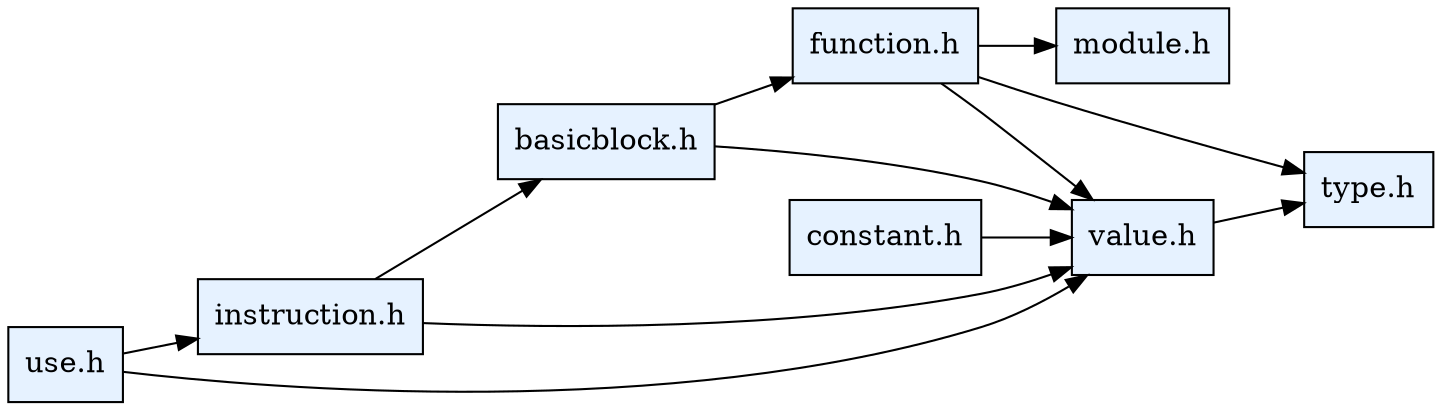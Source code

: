 // calir/include/ir/ 依赖图
// A -> B 意味着 A 依赖 B
digraph CalirIR {
    // 布局方向：Left to Right (从左到右)
    rankdir="LR";

    // 节点样式
    node [shape=box, style=filled, fillcolor="#E6F2FF"];

    // 节点定义
    "basicblock.h";
    "constant.h";
    "function.h";
    "instruction.h";
    "module.h";
    "type.h";
    "use.h";
    "value.h";

    // 依赖关系 (A -> B : A depends on B)
    "value.h"       -> "type.h";

    "constant.h"    -> "value.h";

    "function.h"    -> "type.h";
    "function.h"    -> "value.h";
    "function.h"    -> "module.h";

    "basicblock.h"  -> "value.h";
    "basicblock.h"  -> "function.h";
    
    "instruction.h" -> "basicblock.h";
    "instruction.h" -> "value.h";

    "use.h"         -> "instruction.h";
    "use.h"         -> "value.h";
    
    // 根节点 (无依赖)
    "type.h";
    "module.h";
}